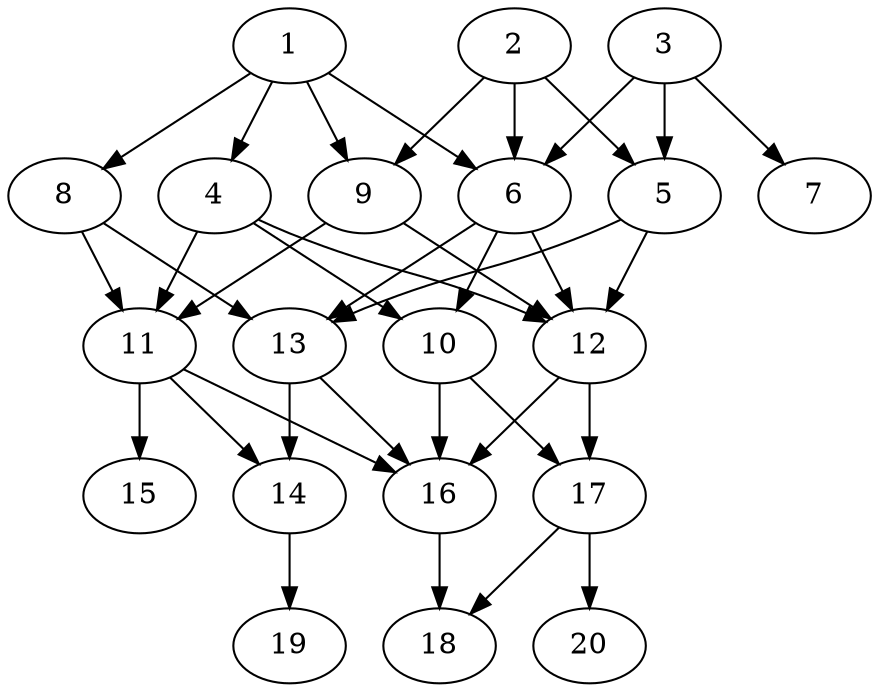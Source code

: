 // DAG automatically generated by daggen at Tue Jul 23 14:33:40 2019
// ./daggen --dot -n 20 --ccr 0.5 --fat 0.6 --regular 0.5 --density 0.8 --mindata 5242880 --maxdata 52428800 
digraph G {
  1 [size="13000704", alpha="0.20", expect_size="6500352"] 
  1 -> 4 [size ="6500352"]
  1 -> 6 [size ="6500352"]
  1 -> 8 [size ="6500352"]
  1 -> 9 [size ="6500352"]
  2 [size="77944832", alpha="0.17", expect_size="38972416"] 
  2 -> 5 [size ="38972416"]
  2 -> 6 [size ="38972416"]
  2 -> 9 [size ="38972416"]
  3 [size="56403968", alpha="0.14", expect_size="28201984"] 
  3 -> 5 [size ="28201984"]
  3 -> 6 [size ="28201984"]
  3 -> 7 [size ="28201984"]
  4 [size="66828288", alpha="0.01", expect_size="33414144"] 
  4 -> 10 [size ="33414144"]
  4 -> 11 [size ="33414144"]
  4 -> 12 [size ="33414144"]
  5 [size="29130752", alpha="0.07", expect_size="14565376"] 
  5 -> 12 [size ="14565376"]
  5 -> 13 [size ="14565376"]
  6 [size="54843392", alpha="0.08", expect_size="27421696"] 
  6 -> 10 [size ="27421696"]
  6 -> 12 [size ="27421696"]
  6 -> 13 [size ="27421696"]
  7 [size="44951552", alpha="0.08", expect_size="22475776"] 
  8 [size="28956672", alpha="0.01", expect_size="14478336"] 
  8 -> 11 [size ="14478336"]
  8 -> 13 [size ="14478336"]
  9 [size="54878208", alpha="0.04", expect_size="27439104"] 
  9 -> 11 [size ="27439104"]
  9 -> 12 [size ="27439104"]
  10 [size="102651904", alpha="0.07", expect_size="51325952"] 
  10 -> 16 [size ="51325952"]
  10 -> 17 [size ="51325952"]
  11 [size="32892928", alpha="0.14", expect_size="16446464"] 
  11 -> 14 [size ="16446464"]
  11 -> 15 [size ="16446464"]
  11 -> 16 [size ="16446464"]
  12 [size="31692800", alpha="0.10", expect_size="15846400"] 
  12 -> 16 [size ="15846400"]
  12 -> 17 [size ="15846400"]
  13 [size="19165184", alpha="0.20", expect_size="9582592"] 
  13 -> 14 [size ="9582592"]
  13 -> 16 [size ="9582592"]
  14 [size="87506944", alpha="0.14", expect_size="43753472"] 
  14 -> 19 [size ="43753472"]
  15 [size="94513152", alpha="0.07", expect_size="47256576"] 
  16 [size="31778816", alpha="0.13", expect_size="15889408"] 
  16 -> 18 [size ="15889408"]
  17 [size="70981632", alpha="0.05", expect_size="35490816"] 
  17 -> 18 [size ="35490816"]
  17 -> 20 [size ="35490816"]
  18 [size="14391296", alpha="0.06", expect_size="7195648"] 
  19 [size="20832256", alpha="0.11", expect_size="10416128"] 
  20 [size="37564416", alpha="0.01", expect_size="18782208"] 
}
